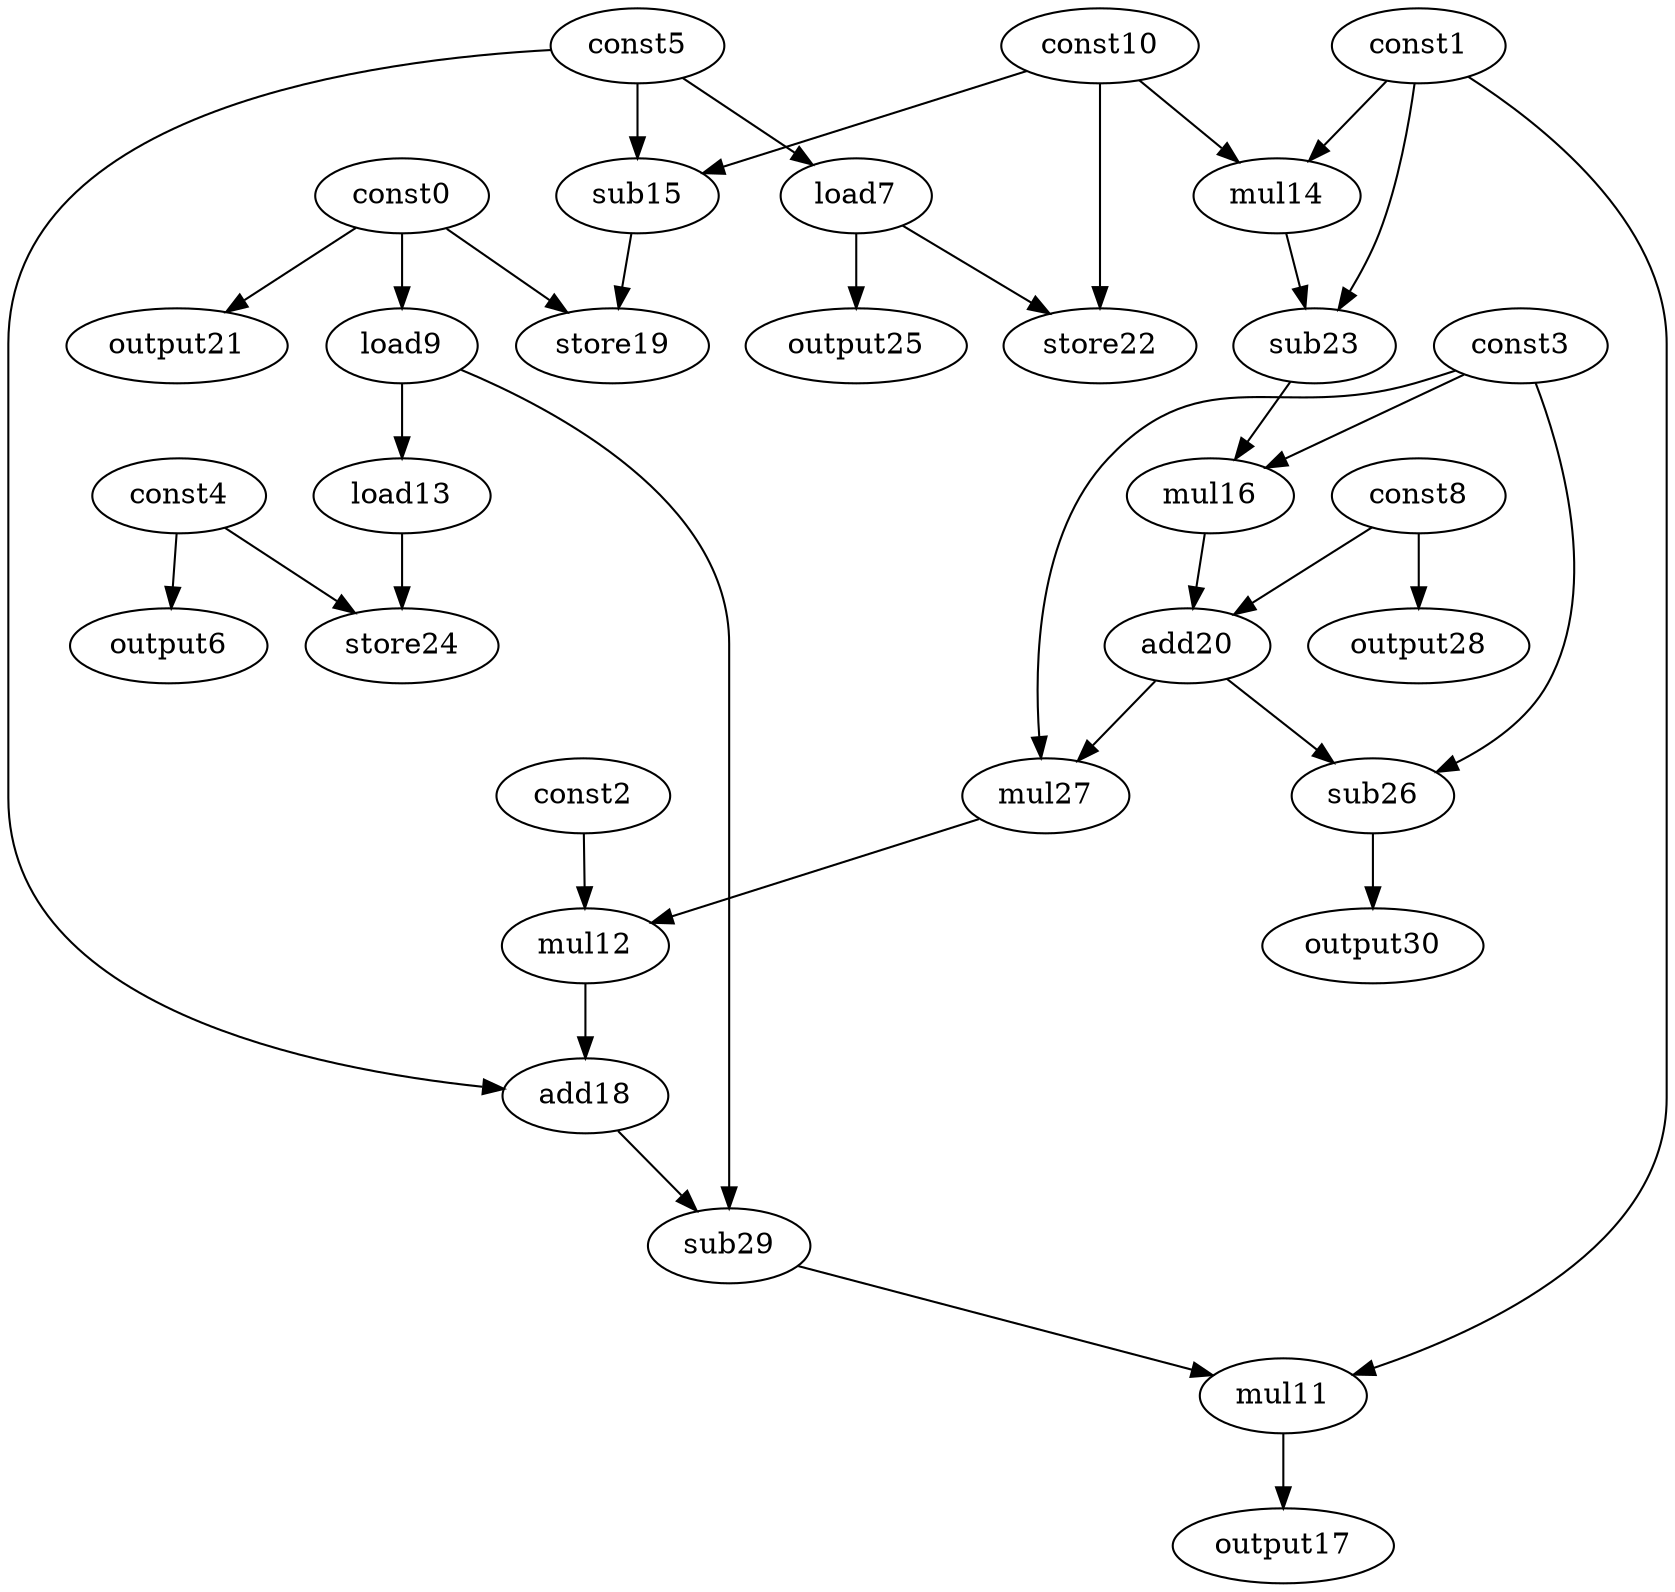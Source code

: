 digraph G { 
const0[opcode=const]; 
const1[opcode=const]; 
const2[opcode=const]; 
const3[opcode=const]; 
const4[opcode=const]; 
const5[opcode=const]; 
output6[opcode=output]; 
load7[opcode=load]; 
const8[opcode=const]; 
load9[opcode=load]; 
const10[opcode=const]; 
mul11[opcode=mul]; 
mul12[opcode=mul]; 
load13[opcode=load]; 
mul14[opcode=mul]; 
sub15[opcode=sub]; 
mul16[opcode=mul]; 
output17[opcode=output]; 
add18[opcode=add]; 
store19[opcode=store]; 
add20[opcode=add]; 
output21[opcode=output]; 
store22[opcode=store]; 
sub23[opcode=sub]; 
store24[opcode=store]; 
output25[opcode=output]; 
sub26[opcode=sub]; 
mul27[opcode=mul]; 
output28[opcode=output]; 
sub29[opcode=sub]; 
output30[opcode=output]; 
const4->output6[operand=0];
const5->load7[operand=0];
const0->load9[operand=0];
const1->mul14[operand=0];
const10->mul14[operand=1];
const10->sub15[operand=0];
const5->sub15[operand=1];
const0->output21[operand=0];
const8->output28[operand=0];
load9->load13[operand=0];
const0->store19[operand=0];
sub15->store19[operand=1];
const10->store22[operand=0];
load7->store22[operand=1];
const1->sub23[operand=0];
mul14->sub23[operand=1];
load7->output25[operand=0];
const3->mul16[operand=0];
sub23->mul16[operand=1];
const4->store24[operand=0];
load13->store24[operand=1];
const8->add20[operand=0];
mul16->add20[operand=1];
const3->sub26[operand=0];
add20->sub26[operand=1];
const3->mul27[operand=0];
add20->mul27[operand=1];
const2->mul12[operand=0];
mul27->mul12[operand=1];
sub26->output30[operand=0];
mul12->add18[operand=0];
const5->add18[operand=1];
load9->sub29[operand=0];
add18->sub29[operand=1];
const1->mul11[operand=0];
sub29->mul11[operand=1];
mul11->output17[operand=0];
}
